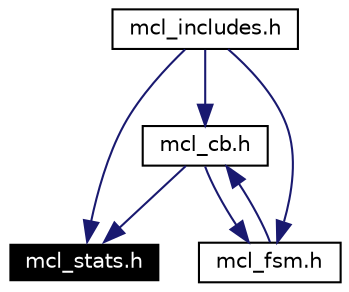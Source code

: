 digraph G
{
  edge [fontname="Helvetica",fontsize=10,labelfontname="Helvetica",labelfontsize=10];
  node [fontname="Helvetica",fontsize=10,shape=record];
  Node2287 [label="mcl_stats.h",height=0.2,width=0.4,color="white", fillcolor="black", style="filled" fontcolor="white"];
  Node2288 -> Node2287 [color="midnightblue",fontsize=10,style="solid",fontname="Helvetica"];
  Node2288 [label="mcl_cb.h",height=0.2,width=0.4,color="black",URL="$mcl__cb_8h.html"];
  Node2289 -> Node2288 [color="midnightblue",fontsize=10,style="solid",fontname="Helvetica"];
  Node2289 [label="mcl_includes.h",height=0.2,width=0.4,color="black",URL="$mcl__includes_8h.html"];
  Node2315 -> Node2288 [color="midnightblue",fontsize=10,style="solid",fontname="Helvetica"];
  Node2315 [label="mcl_fsm.h",height=0.2,width=0.4,color="black",URL="$mcl__fsm_8h.html"];
  Node2288 -> Node2315 [color="midnightblue",fontsize=10,style="solid",fontname="Helvetica"];
  Node2289 -> Node2315 [color="midnightblue",fontsize=10,style="solid",fontname="Helvetica"];
  Node2289 -> Node2287 [color="midnightblue",fontsize=10,style="solid",fontname="Helvetica"];
}
